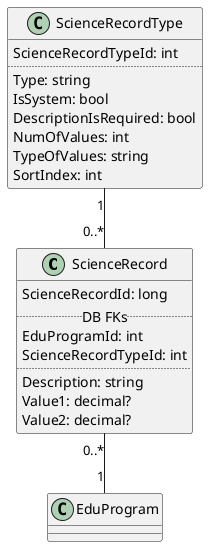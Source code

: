 @startuml Science Records for Edu. Program

ScienceRecord "0..*" -- "1" EduProgram
ScienceRecordType "1" -- "0..*" ScienceRecord

class ScienceRecordType {
    ScienceRecordTypeId: int
    ..
    Type: string
    IsSystem: bool
    DescriptionIsRequired: bool
    NumOfValues: int
    TypeOfValues: string
    SortIndex: int
}

class ScienceRecord {
    ScienceRecordId: long
    .. DB FKs ..
    EduProgramId: int
    ScienceRecordTypeId: int
    ..
    Description: string
    Value1: decimal?
    Value2: decimal?
}

@enduml

@startuml Science Records for Edu. Program (variant 2)

EduProgram "1" o-- "0..1" Science

class Science {
    Directions: string
    Base: string
    Scientists: int?
    Students: int?
    Monographs: int?
    Articles: int?
    ArticlesForeign: int?
    Patents: int?
    PatentsForeign: int?
    Certificates: int?
    CertificatesForeign: int?
    FinancingByScientist: decimal?
}

@enduml